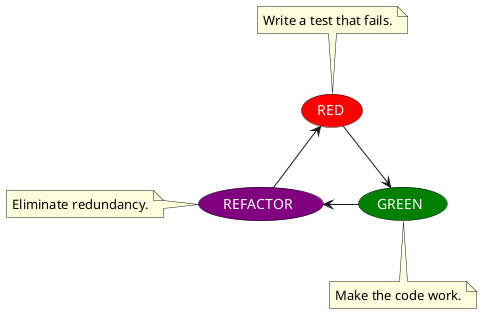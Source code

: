 @startuml
usecase "<font color=white>RED" as A #red
usecase "<font color=white>GREEN" as B #green
usecase "<font color=white>REFACTOR" as C #purple

note top of A : Write a test that fails.
note bottom of B : Make the code work.
note left of C : Eliminate redundancy.


A -down-> B
B -left-> C
C -up-> A
@enduml